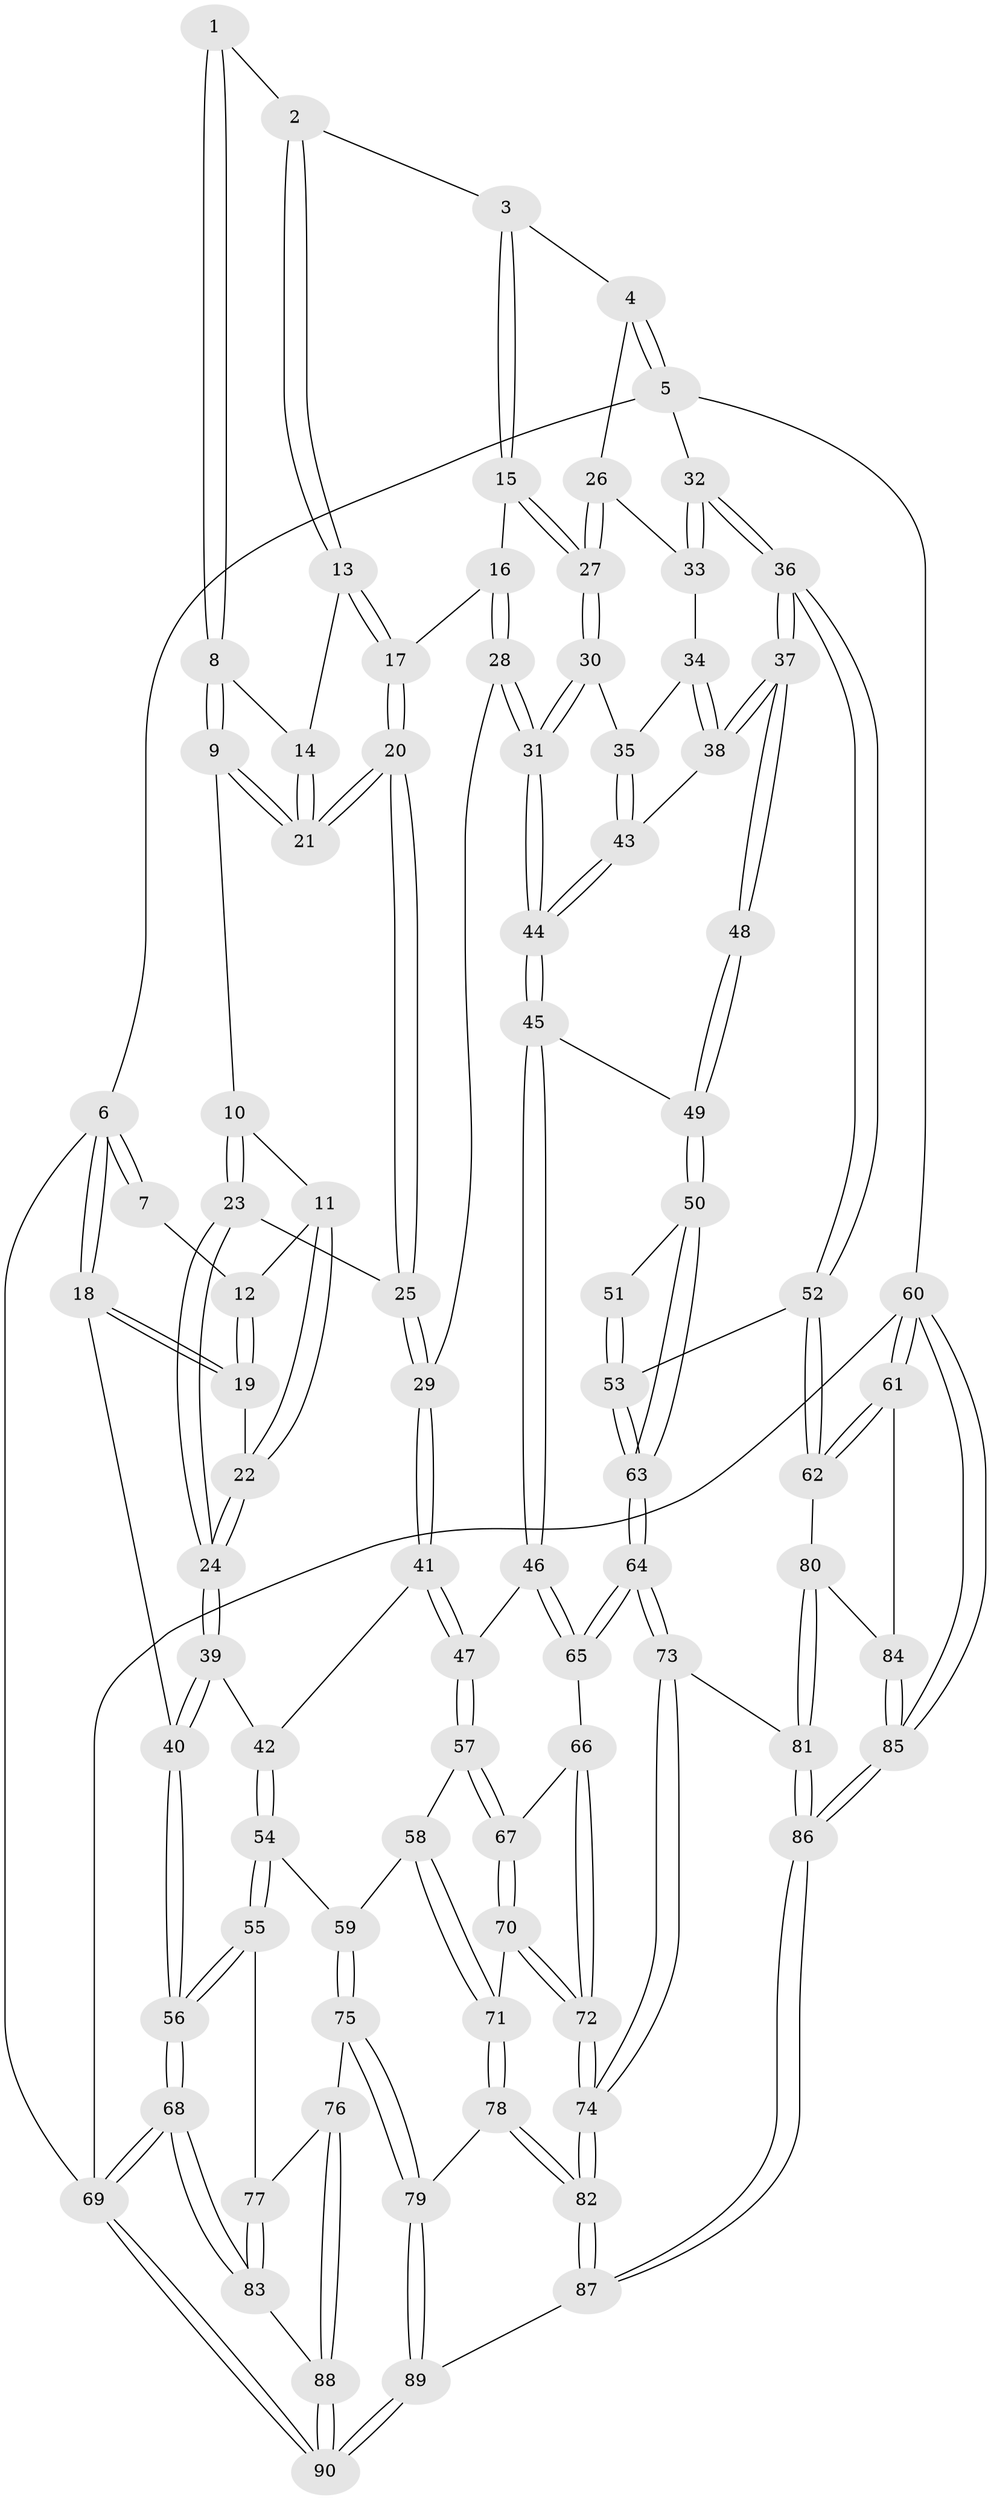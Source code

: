// coarse degree distribution, {3: 0.11538461538461539, 4: 0.36538461538461536, 5: 0.46153846153846156, 6: 0.057692307692307696}
// Generated by graph-tools (version 1.1) at 2025/52/02/27/25 19:52:36]
// undirected, 90 vertices, 222 edges
graph export_dot {
graph [start="1"]
  node [color=gray90,style=filled];
  1 [pos="+0.25619796248170335+0"];
  2 [pos="+0.4876459081551084+0"];
  3 [pos="+0.59153617084586+0"];
  4 [pos="+1+0"];
  5 [pos="+1+0"];
  6 [pos="+0+0"];
  7 [pos="+0.10200009372371226+0"];
  8 [pos="+0.24473358218150562+0.061867432217497395"];
  9 [pos="+0.23215411202720143+0.09288858615164766"];
  10 [pos="+0.2076771279832397+0.10633602350762941"];
  11 [pos="+0.1468123297714618+0.07419301047137718"];
  12 [pos="+0.09415465141552683+0.002416486398863971"];
  13 [pos="+0.4750181047263301+0"];
  14 [pos="+0.4057137229475376+0.03834628487522838"];
  15 [pos="+0.6195256590438175+0.1635806002595141"];
  16 [pos="+0.6108892630471833+0.16711478201720997"];
  17 [pos="+0.5258616445998132+0.15317530505579552"];
  18 [pos="+0+0.17740338864359403"];
  19 [pos="+0+0.16764862920118226"];
  20 [pos="+0.3951248249441169+0.1922705113582627"];
  21 [pos="+0.3903030856851667+0.17863083304168556"];
  22 [pos="+0.02009959437656183+0.19209686060380296"];
  23 [pos="+0.16742087147257104+0.24881884281327676"];
  24 [pos="+0.14443617762369806+0.2670765668439355"];
  25 [pos="+0.3854212658771664+0.240436232179542"];
  26 [pos="+0.766989700628776+0.15678248167942704"];
  27 [pos="+0.6958294091592439+0.1860931812169615"];
  28 [pos="+0.5207873726786532+0.3572185736434059"];
  29 [pos="+0.4208355218547164+0.33675773553749383"];
  30 [pos="+0.6934943088142113+0.2595448232021204"];
  31 [pos="+0.5739633247459766+0.39601652366872686"];
  32 [pos="+1+0.3259168708027179"];
  33 [pos="+0.81630855238886+0.22039755137033493"];
  34 [pos="+0.8086768792127518+0.27508256560881983"];
  35 [pos="+0.7512286648544579+0.33555200601391716"];
  36 [pos="+1+0.48591619770861544"];
  37 [pos="+0.9906980068497666+0.4623688527497874"];
  38 [pos="+0.9198482794170344+0.42261468572484684"];
  39 [pos="+0.14177191562353417+0.38971295273033174"];
  40 [pos="+0+0.466657664064343"];
  41 [pos="+0.3369051009592419+0.4398437839154448"];
  42 [pos="+0.20252606238250032+0.4549234697137779"];
  43 [pos="+0.7541040617599483+0.3645721279120176"];
  44 [pos="+0.6215878171159674+0.4668400602507314"];
  45 [pos="+0.6272503490326985+0.5038831424352092"];
  46 [pos="+0.5499929055213102+0.569807081715431"];
  47 [pos="+0.38485470884827744+0.5269303209300332"];
  48 [pos="+0.8199196027501514+0.4943152784290225"];
  49 [pos="+0.6388617414863742+0.5111824062566943"];
  50 [pos="+0.6440135971040221+0.519206207818009"];
  51 [pos="+0.7801305289707227+0.5841324872133596"];
  52 [pos="+1+0.5036795186652522"];
  53 [pos="+0.826532239506041+0.6306084001625585"];
  54 [pos="+0.15799426340678577+0.6293993458376177"];
  55 [pos="+0+0.6721502399222542"];
  56 [pos="+0+0.6480645237504725"];
  57 [pos="+0.35723201081084155+0.6337304019127702"];
  58 [pos="+0.2911765115753268+0.6712718240408486"];
  59 [pos="+0.2083349190738976+0.6753012904145945"];
  60 [pos="+1+1"];
  61 [pos="+1+0.6334946595001477"];
  62 [pos="+1+0.5460314507572264"];
  63 [pos="+0.7338925135682429+0.7144326027725921"];
  64 [pos="+0.7338673328973964+0.7146050664712499"];
  65 [pos="+0.5177293914955495+0.6852669618891555"];
  66 [pos="+0.5095173394475805+0.6969225531647745"];
  67 [pos="+0.47059280540122145+0.6965775114643815"];
  68 [pos="+0+1"];
  69 [pos="+0+1"];
  70 [pos="+0.3770883003693488+0.7728768744733645"];
  71 [pos="+0.3698575156630658+0.7748022681861919"];
  72 [pos="+0.561532402230396+0.8978895359989923"];
  73 [pos="+0.738563066934897+0.7418776895192833"];
  74 [pos="+0.5755112999881457+0.9313403919779673"];
  75 [pos="+0.214800685253487+0.8293062738781862"];
  76 [pos="+0.15836154775532388+0.8641382422085396"];
  77 [pos="+0.019723864068735674+0.7556812773539933"];
  78 [pos="+0.31262176768485006+0.8763026620676795"];
  79 [pos="+0.30819245202175466+0.8774468433342614"];
  80 [pos="+0.8596650008404982+0.7851896900106545"];
  81 [pos="+0.8384978210129886+0.7955342957899983"];
  82 [pos="+0.5728554201907078+0.9555785963652984"];
  83 [pos="+0.04941190099095963+0.9118545265460987"];
  84 [pos="+0.9367018608533167+0.8241319072930509"];
  85 [pos="+1+1"];
  86 [pos="+0.8853023608756712+1"];
  87 [pos="+0.6302094715868942+1"];
  88 [pos="+0.13091068222455884+0.9082650654179109"];
  89 [pos="+0.22421677841391116+1"];
  90 [pos="+0.21543891250431016+1"];
  1 -- 2;
  1 -- 8;
  1 -- 8;
  2 -- 3;
  2 -- 13;
  2 -- 13;
  3 -- 4;
  3 -- 15;
  3 -- 15;
  4 -- 5;
  4 -- 5;
  4 -- 26;
  5 -- 6;
  5 -- 32;
  5 -- 60;
  6 -- 7;
  6 -- 7;
  6 -- 18;
  6 -- 18;
  6 -- 69;
  7 -- 12;
  8 -- 9;
  8 -- 9;
  8 -- 14;
  9 -- 10;
  9 -- 21;
  9 -- 21;
  10 -- 11;
  10 -- 23;
  10 -- 23;
  11 -- 12;
  11 -- 22;
  11 -- 22;
  12 -- 19;
  12 -- 19;
  13 -- 14;
  13 -- 17;
  13 -- 17;
  14 -- 21;
  14 -- 21;
  15 -- 16;
  15 -- 27;
  15 -- 27;
  16 -- 17;
  16 -- 28;
  16 -- 28;
  17 -- 20;
  17 -- 20;
  18 -- 19;
  18 -- 19;
  18 -- 40;
  19 -- 22;
  20 -- 21;
  20 -- 21;
  20 -- 25;
  20 -- 25;
  22 -- 24;
  22 -- 24;
  23 -- 24;
  23 -- 24;
  23 -- 25;
  24 -- 39;
  24 -- 39;
  25 -- 29;
  25 -- 29;
  26 -- 27;
  26 -- 27;
  26 -- 33;
  27 -- 30;
  27 -- 30;
  28 -- 29;
  28 -- 31;
  28 -- 31;
  29 -- 41;
  29 -- 41;
  30 -- 31;
  30 -- 31;
  30 -- 35;
  31 -- 44;
  31 -- 44;
  32 -- 33;
  32 -- 33;
  32 -- 36;
  32 -- 36;
  33 -- 34;
  34 -- 35;
  34 -- 38;
  34 -- 38;
  35 -- 43;
  35 -- 43;
  36 -- 37;
  36 -- 37;
  36 -- 52;
  36 -- 52;
  37 -- 38;
  37 -- 38;
  37 -- 48;
  37 -- 48;
  38 -- 43;
  39 -- 40;
  39 -- 40;
  39 -- 42;
  40 -- 56;
  40 -- 56;
  41 -- 42;
  41 -- 47;
  41 -- 47;
  42 -- 54;
  42 -- 54;
  43 -- 44;
  43 -- 44;
  44 -- 45;
  44 -- 45;
  45 -- 46;
  45 -- 46;
  45 -- 49;
  46 -- 47;
  46 -- 65;
  46 -- 65;
  47 -- 57;
  47 -- 57;
  48 -- 49;
  48 -- 49;
  49 -- 50;
  49 -- 50;
  50 -- 51;
  50 -- 63;
  50 -- 63;
  51 -- 53;
  51 -- 53;
  52 -- 53;
  52 -- 62;
  52 -- 62;
  53 -- 63;
  53 -- 63;
  54 -- 55;
  54 -- 55;
  54 -- 59;
  55 -- 56;
  55 -- 56;
  55 -- 77;
  56 -- 68;
  56 -- 68;
  57 -- 58;
  57 -- 67;
  57 -- 67;
  58 -- 59;
  58 -- 71;
  58 -- 71;
  59 -- 75;
  59 -- 75;
  60 -- 61;
  60 -- 61;
  60 -- 85;
  60 -- 85;
  60 -- 69;
  61 -- 62;
  61 -- 62;
  61 -- 84;
  62 -- 80;
  63 -- 64;
  63 -- 64;
  64 -- 65;
  64 -- 65;
  64 -- 73;
  64 -- 73;
  65 -- 66;
  66 -- 67;
  66 -- 72;
  66 -- 72;
  67 -- 70;
  67 -- 70;
  68 -- 69;
  68 -- 69;
  68 -- 83;
  68 -- 83;
  69 -- 90;
  69 -- 90;
  70 -- 71;
  70 -- 72;
  70 -- 72;
  71 -- 78;
  71 -- 78;
  72 -- 74;
  72 -- 74;
  73 -- 74;
  73 -- 74;
  73 -- 81;
  74 -- 82;
  74 -- 82;
  75 -- 76;
  75 -- 79;
  75 -- 79;
  76 -- 77;
  76 -- 88;
  76 -- 88;
  77 -- 83;
  77 -- 83;
  78 -- 79;
  78 -- 82;
  78 -- 82;
  79 -- 89;
  79 -- 89;
  80 -- 81;
  80 -- 81;
  80 -- 84;
  81 -- 86;
  81 -- 86;
  82 -- 87;
  82 -- 87;
  83 -- 88;
  84 -- 85;
  84 -- 85;
  85 -- 86;
  85 -- 86;
  86 -- 87;
  86 -- 87;
  87 -- 89;
  88 -- 90;
  88 -- 90;
  89 -- 90;
  89 -- 90;
}
